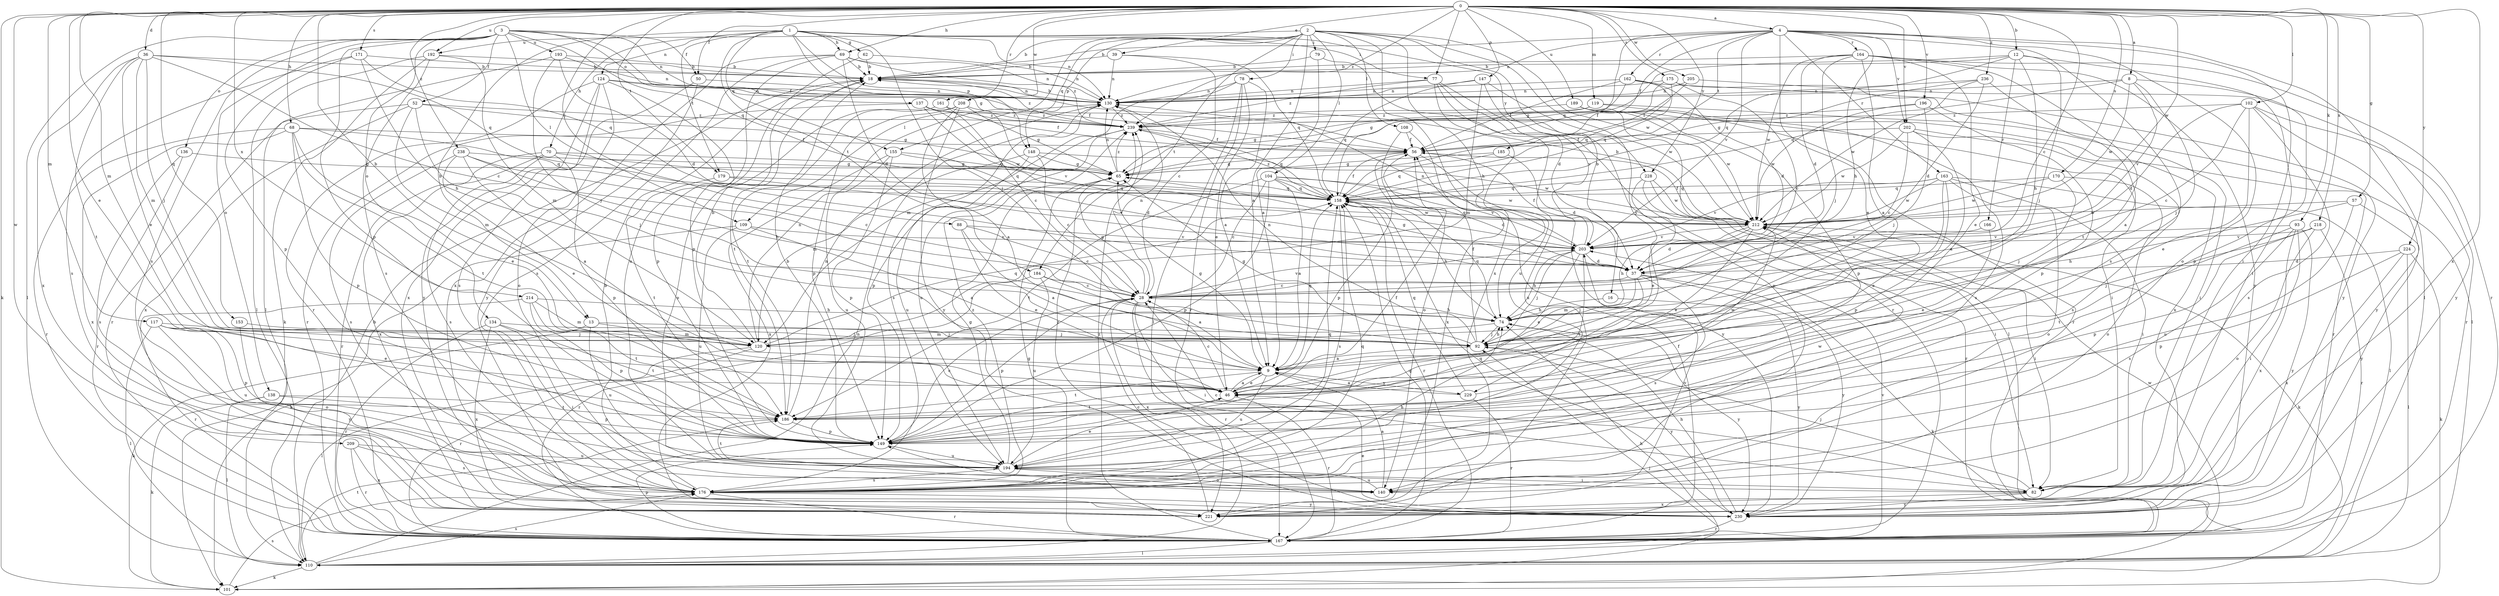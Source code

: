 strict digraph  {
0;
1;
2;
3;
4;
8;
9;
12;
13;
16;
18;
28;
36;
37;
39;
46;
50;
52;
56;
57;
62;
65;
68;
69;
70;
74;
77;
78;
79;
82;
88;
92;
93;
101;
102;
104;
108;
109;
110;
117;
119;
120;
124;
130;
134;
136;
137;
138;
140;
147;
148;
149;
153;
155;
158;
161;
162;
163;
164;
166;
167;
170;
171;
175;
176;
179;
184;
185;
186;
189;
192;
193;
194;
196;
202;
203;
205;
208;
209;
212;
214;
218;
221;
224;
228;
229;
230;
236;
238;
239;
0 -> 4  [label=a];
0 -> 8  [label=a];
0 -> 12  [label=b];
0 -> 13  [label=b];
0 -> 28  [label=c];
0 -> 36  [label=d];
0 -> 39  [label=e];
0 -> 46  [label=e];
0 -> 50  [label=f];
0 -> 57  [label=g];
0 -> 68  [label=h];
0 -> 69  [label=h];
0 -> 77  [label=i];
0 -> 88  [label=j];
0 -> 93  [label=k];
0 -> 101  [label=k];
0 -> 102  [label=l];
0 -> 117  [label=m];
0 -> 119  [label=m];
0 -> 120  [label=m];
0 -> 147  [label=p];
0 -> 153  [label=q];
0 -> 161  [label=r];
0 -> 170  [label=s];
0 -> 171  [label=s];
0 -> 175  [label=s];
0 -> 179  [label=t];
0 -> 189  [label=u];
0 -> 192  [label=u];
0 -> 196  [label=v];
0 -> 202  [label=v];
0 -> 205  [label=w];
0 -> 208  [label=w];
0 -> 209  [label=w];
0 -> 212  [label=w];
0 -> 214  [label=x];
0 -> 218  [label=x];
0 -> 221  [label=x];
0 -> 224  [label=y];
0 -> 228  [label=y];
0 -> 236  [label=z];
0 -> 238  [label=z];
0 -> 239  [label=z];
1 -> 13  [label=b];
1 -> 62  [label=g];
1 -> 65  [label=g];
1 -> 69  [label=h];
1 -> 70  [label=h];
1 -> 77  [label=i];
1 -> 92  [label=j];
1 -> 124  [label=n];
1 -> 130  [label=n];
1 -> 148  [label=p];
1 -> 155  [label=q];
1 -> 179  [label=t];
1 -> 184  [label=t];
1 -> 228  [label=y];
2 -> 9  [label=a];
2 -> 16  [label=b];
2 -> 18  [label=b];
2 -> 74  [label=h];
2 -> 78  [label=i];
2 -> 79  [label=i];
2 -> 104  [label=l];
2 -> 108  [label=l];
2 -> 109  [label=l];
2 -> 148  [label=p];
2 -> 155  [label=q];
2 -> 184  [label=t];
2 -> 192  [label=u];
2 -> 212  [label=w];
2 -> 221  [label=x];
2 -> 229  [label=y];
3 -> 50  [label=f];
3 -> 52  [label=f];
3 -> 56  [label=f];
3 -> 109  [label=l];
3 -> 110  [label=l];
3 -> 130  [label=n];
3 -> 134  [label=o];
3 -> 136  [label=o];
3 -> 137  [label=o];
3 -> 138  [label=o];
3 -> 149  [label=p];
3 -> 158  [label=q];
3 -> 176  [label=s];
3 -> 193  [label=u];
4 -> 18  [label=b];
4 -> 46  [label=e];
4 -> 56  [label=f];
4 -> 74  [label=h];
4 -> 82  [label=i];
4 -> 110  [label=l];
4 -> 130  [label=n];
4 -> 140  [label=o];
4 -> 158  [label=q];
4 -> 162  [label=r];
4 -> 163  [label=r];
4 -> 164  [label=r];
4 -> 176  [label=s];
4 -> 185  [label=t];
4 -> 202  [label=v];
4 -> 203  [label=v];
8 -> 92  [label=j];
8 -> 130  [label=n];
8 -> 149  [label=p];
8 -> 158  [label=q];
8 -> 203  [label=v];
8 -> 212  [label=w];
9 -> 46  [label=e];
9 -> 65  [label=g];
9 -> 158  [label=q];
9 -> 186  [label=t];
9 -> 194  [label=u];
9 -> 229  [label=y];
12 -> 18  [label=b];
12 -> 65  [label=g];
12 -> 74  [label=h];
12 -> 82  [label=i];
12 -> 92  [label=j];
12 -> 158  [label=q];
12 -> 166  [label=r];
13 -> 92  [label=j];
13 -> 101  [label=k];
13 -> 120  [label=m];
13 -> 194  [label=u];
16 -> 74  [label=h];
16 -> 230  [label=y];
18 -> 130  [label=n];
18 -> 186  [label=t];
18 -> 239  [label=z];
28 -> 65  [label=g];
28 -> 74  [label=h];
28 -> 82  [label=i];
28 -> 130  [label=n];
28 -> 149  [label=p];
28 -> 167  [label=r];
28 -> 203  [label=v];
28 -> 221  [label=x];
36 -> 18  [label=b];
36 -> 28  [label=c];
36 -> 46  [label=e];
36 -> 92  [label=j];
36 -> 120  [label=m];
36 -> 158  [label=q];
36 -> 186  [label=t];
36 -> 221  [label=x];
37 -> 28  [label=c];
37 -> 65  [label=g];
37 -> 92  [label=j];
37 -> 101  [label=k];
37 -> 120  [label=m];
37 -> 176  [label=s];
37 -> 230  [label=y];
39 -> 18  [label=b];
39 -> 28  [label=c];
39 -> 130  [label=n];
39 -> 158  [label=q];
46 -> 9  [label=a];
46 -> 28  [label=c];
46 -> 167  [label=r];
46 -> 186  [label=t];
50 -> 130  [label=n];
50 -> 221  [label=x];
50 -> 230  [label=y];
52 -> 65  [label=g];
52 -> 92  [label=j];
52 -> 120  [label=m];
52 -> 167  [label=r];
52 -> 221  [label=x];
52 -> 239  [label=z];
56 -> 65  [label=g];
56 -> 149  [label=p];
56 -> 230  [label=y];
57 -> 74  [label=h];
57 -> 194  [label=u];
57 -> 212  [label=w];
57 -> 230  [label=y];
62 -> 18  [label=b];
62 -> 130  [label=n];
62 -> 149  [label=p];
65 -> 130  [label=n];
65 -> 158  [label=q];
65 -> 239  [label=z];
68 -> 46  [label=e];
68 -> 56  [label=f];
68 -> 149  [label=p];
68 -> 158  [label=q];
68 -> 167  [label=r];
68 -> 186  [label=t];
68 -> 221  [label=x];
69 -> 18  [label=b];
69 -> 37  [label=d];
69 -> 130  [label=n];
69 -> 176  [label=s];
69 -> 194  [label=u];
69 -> 221  [label=x];
69 -> 239  [label=z];
70 -> 65  [label=g];
70 -> 149  [label=p];
70 -> 158  [label=q];
70 -> 167  [label=r];
70 -> 176  [label=s];
70 -> 221  [label=x];
74 -> 92  [label=j];
74 -> 120  [label=m];
74 -> 158  [label=q];
74 -> 230  [label=y];
77 -> 130  [label=n];
77 -> 167  [label=r];
77 -> 194  [label=u];
77 -> 203  [label=v];
77 -> 221  [label=x];
77 -> 239  [label=z];
78 -> 9  [label=a];
78 -> 46  [label=e];
78 -> 110  [label=l];
78 -> 120  [label=m];
78 -> 130  [label=n];
78 -> 167  [label=r];
79 -> 9  [label=a];
79 -> 18  [label=b];
79 -> 37  [label=d];
82 -> 28  [label=c];
82 -> 92  [label=j];
82 -> 221  [label=x];
82 -> 230  [label=y];
88 -> 9  [label=a];
88 -> 28  [label=c];
88 -> 46  [label=e];
88 -> 203  [label=v];
92 -> 9  [label=a];
92 -> 56  [label=f];
92 -> 65  [label=g];
92 -> 74  [label=h];
92 -> 130  [label=n];
92 -> 230  [label=y];
93 -> 82  [label=i];
93 -> 176  [label=s];
93 -> 186  [label=t];
93 -> 203  [label=v];
93 -> 221  [label=x];
93 -> 230  [label=y];
101 -> 92  [label=j];
101 -> 176  [label=s];
102 -> 28  [label=c];
102 -> 37  [label=d];
102 -> 46  [label=e];
102 -> 167  [label=r];
102 -> 176  [label=s];
102 -> 230  [label=y];
102 -> 239  [label=z];
104 -> 9  [label=a];
104 -> 28  [label=c];
104 -> 37  [label=d];
104 -> 149  [label=p];
104 -> 158  [label=q];
104 -> 186  [label=t];
104 -> 203  [label=v];
104 -> 212  [label=w];
108 -> 56  [label=f];
108 -> 140  [label=o];
108 -> 221  [label=x];
109 -> 9  [label=a];
109 -> 101  [label=k];
109 -> 194  [label=u];
109 -> 203  [label=v];
110 -> 18  [label=b];
110 -> 74  [label=h];
110 -> 101  [label=k];
110 -> 130  [label=n];
110 -> 176  [label=s];
110 -> 186  [label=t];
117 -> 46  [label=e];
117 -> 92  [label=j];
117 -> 110  [label=l];
117 -> 149  [label=p];
117 -> 194  [label=u];
117 -> 230  [label=y];
119 -> 65  [label=g];
119 -> 82  [label=i];
119 -> 176  [label=s];
119 -> 239  [label=z];
120 -> 18  [label=b];
120 -> 110  [label=l];
120 -> 130  [label=n];
120 -> 158  [label=q];
120 -> 167  [label=r];
124 -> 56  [label=f];
124 -> 130  [label=n];
124 -> 140  [label=o];
124 -> 149  [label=p];
124 -> 167  [label=r];
124 -> 176  [label=s];
124 -> 230  [label=y];
130 -> 18  [label=b];
130 -> 176  [label=s];
130 -> 239  [label=z];
134 -> 82  [label=i];
134 -> 92  [label=j];
134 -> 167  [label=r];
134 -> 186  [label=t];
134 -> 221  [label=x];
136 -> 65  [label=g];
136 -> 167  [label=r];
136 -> 176  [label=s];
137 -> 56  [label=f];
137 -> 167  [label=r];
137 -> 203  [label=v];
137 -> 212  [label=w];
137 -> 239  [label=z];
138 -> 101  [label=k];
138 -> 110  [label=l];
138 -> 149  [label=p];
138 -> 186  [label=t];
140 -> 9  [label=a];
140 -> 149  [label=p];
140 -> 194  [label=u];
147 -> 120  [label=m];
147 -> 130  [label=n];
147 -> 140  [label=o];
147 -> 158  [label=q];
147 -> 212  [label=w];
148 -> 28  [label=c];
148 -> 65  [label=g];
148 -> 120  [label=m];
148 -> 194  [label=u];
148 -> 212  [label=w];
149 -> 18  [label=b];
149 -> 28  [label=c];
149 -> 56  [label=f];
149 -> 194  [label=u];
153 -> 92  [label=j];
153 -> 140  [label=o];
155 -> 37  [label=d];
155 -> 65  [label=g];
155 -> 149  [label=p];
155 -> 194  [label=u];
155 -> 221  [label=x];
158 -> 56  [label=f];
158 -> 74  [label=h];
158 -> 167  [label=r];
158 -> 176  [label=s];
158 -> 212  [label=w];
158 -> 239  [label=z];
161 -> 28  [label=c];
161 -> 140  [label=o];
161 -> 239  [label=z];
162 -> 37  [label=d];
162 -> 56  [label=f];
162 -> 65  [label=g];
162 -> 110  [label=l];
162 -> 130  [label=n];
162 -> 158  [label=q];
163 -> 46  [label=e];
163 -> 82  [label=i];
163 -> 110  [label=l];
163 -> 140  [label=o];
163 -> 149  [label=p];
163 -> 158  [label=q];
163 -> 203  [label=v];
163 -> 212  [label=w];
164 -> 9  [label=a];
164 -> 18  [label=b];
164 -> 37  [label=d];
164 -> 46  [label=e];
164 -> 92  [label=j];
164 -> 167  [label=r];
164 -> 186  [label=t];
164 -> 212  [label=w];
164 -> 230  [label=y];
166 -> 46  [label=e];
166 -> 203  [label=v];
167 -> 56  [label=f];
167 -> 65  [label=g];
167 -> 110  [label=l];
167 -> 149  [label=p];
167 -> 158  [label=q];
167 -> 203  [label=v];
167 -> 212  [label=w];
167 -> 239  [label=z];
170 -> 92  [label=j];
170 -> 140  [label=o];
170 -> 158  [label=q];
170 -> 212  [label=w];
171 -> 18  [label=b];
171 -> 74  [label=h];
171 -> 149  [label=p];
171 -> 158  [label=q];
171 -> 176  [label=s];
175 -> 28  [label=c];
175 -> 56  [label=f];
175 -> 130  [label=n];
175 -> 158  [label=q];
175 -> 230  [label=y];
176 -> 18  [label=b];
176 -> 74  [label=h];
176 -> 158  [label=q];
176 -> 167  [label=r];
176 -> 230  [label=y];
176 -> 239  [label=z];
179 -> 158  [label=q];
179 -> 186  [label=t];
179 -> 203  [label=v];
184 -> 9  [label=a];
184 -> 28  [label=c];
184 -> 167  [label=r];
184 -> 194  [label=u];
185 -> 37  [label=d];
185 -> 65  [label=g];
185 -> 158  [label=q];
186 -> 130  [label=n];
186 -> 149  [label=p];
189 -> 82  [label=i];
189 -> 110  [label=l];
189 -> 149  [label=p];
189 -> 167  [label=r];
189 -> 212  [label=w];
189 -> 221  [label=x];
189 -> 239  [label=z];
192 -> 18  [label=b];
192 -> 101  [label=k];
192 -> 110  [label=l];
192 -> 120  [label=m];
192 -> 176  [label=s];
193 -> 18  [label=b];
193 -> 37  [label=d];
193 -> 92  [label=j];
193 -> 110  [label=l];
193 -> 130  [label=n];
194 -> 46  [label=e];
194 -> 65  [label=g];
194 -> 82  [label=i];
194 -> 140  [label=o];
194 -> 158  [label=q];
194 -> 176  [label=s];
194 -> 186  [label=t];
194 -> 212  [label=w];
196 -> 92  [label=j];
196 -> 149  [label=p];
196 -> 212  [label=w];
196 -> 239  [label=z];
202 -> 9  [label=a];
202 -> 28  [label=c];
202 -> 56  [label=f];
202 -> 167  [label=r];
202 -> 176  [label=s];
202 -> 212  [label=w];
203 -> 37  [label=d];
203 -> 46  [label=e];
203 -> 56  [label=f];
203 -> 74  [label=h];
203 -> 92  [label=j];
203 -> 130  [label=n];
203 -> 186  [label=t];
205 -> 56  [label=f];
205 -> 130  [label=n];
205 -> 230  [label=y];
208 -> 9  [label=a];
208 -> 65  [label=g];
208 -> 149  [label=p];
208 -> 186  [label=t];
208 -> 230  [label=y];
208 -> 239  [label=z];
209 -> 167  [label=r];
209 -> 176  [label=s];
209 -> 194  [label=u];
209 -> 221  [label=x];
212 -> 18  [label=b];
212 -> 37  [label=d];
212 -> 46  [label=e];
212 -> 56  [label=f];
212 -> 74  [label=h];
212 -> 82  [label=i];
212 -> 101  [label=k];
212 -> 158  [label=q];
212 -> 203  [label=v];
214 -> 74  [label=h];
214 -> 120  [label=m];
214 -> 149  [label=p];
214 -> 167  [label=r];
214 -> 186  [label=t];
218 -> 92  [label=j];
218 -> 140  [label=o];
218 -> 149  [label=p];
218 -> 167  [label=r];
218 -> 203  [label=v];
221 -> 28  [label=c];
221 -> 203  [label=v];
224 -> 37  [label=d];
224 -> 101  [label=k];
224 -> 110  [label=l];
224 -> 149  [label=p];
224 -> 221  [label=x];
228 -> 46  [label=e];
228 -> 82  [label=i];
228 -> 158  [label=q];
228 -> 167  [label=r];
228 -> 212  [label=w];
229 -> 9  [label=a];
229 -> 158  [label=q];
229 -> 167  [label=r];
229 -> 212  [label=w];
230 -> 46  [label=e];
230 -> 74  [label=h];
230 -> 158  [label=q];
230 -> 167  [label=r];
230 -> 239  [label=z];
236 -> 9  [label=a];
236 -> 37  [label=d];
236 -> 65  [label=g];
236 -> 130  [label=n];
236 -> 212  [label=w];
238 -> 9  [label=a];
238 -> 28  [label=c];
238 -> 46  [label=e];
238 -> 65  [label=g];
238 -> 74  [label=h];
238 -> 176  [label=s];
239 -> 56  [label=f];
239 -> 149  [label=p];
239 -> 158  [label=q];
239 -> 194  [label=u];
}
